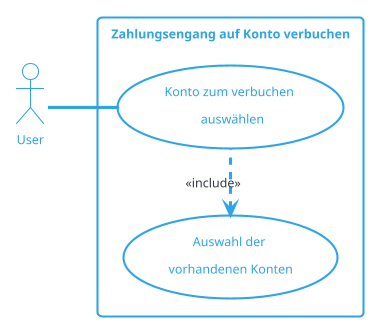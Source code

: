 @startuml Zahlungsengang auf Konto verbuchen
!theme cerulean-outline

left to right direction
actor "User" as fc
rectangle "Zahlungsengang auf Konto verbuchen" {
  usecase "Konto zum verbuchen \n auswählen" as UC1
  usecase "Auswahl der \nvorhandenen Konten" as inc1
} 
fc -- UC1
UC1 .left.> inc1 : <<include>>
@enduml
